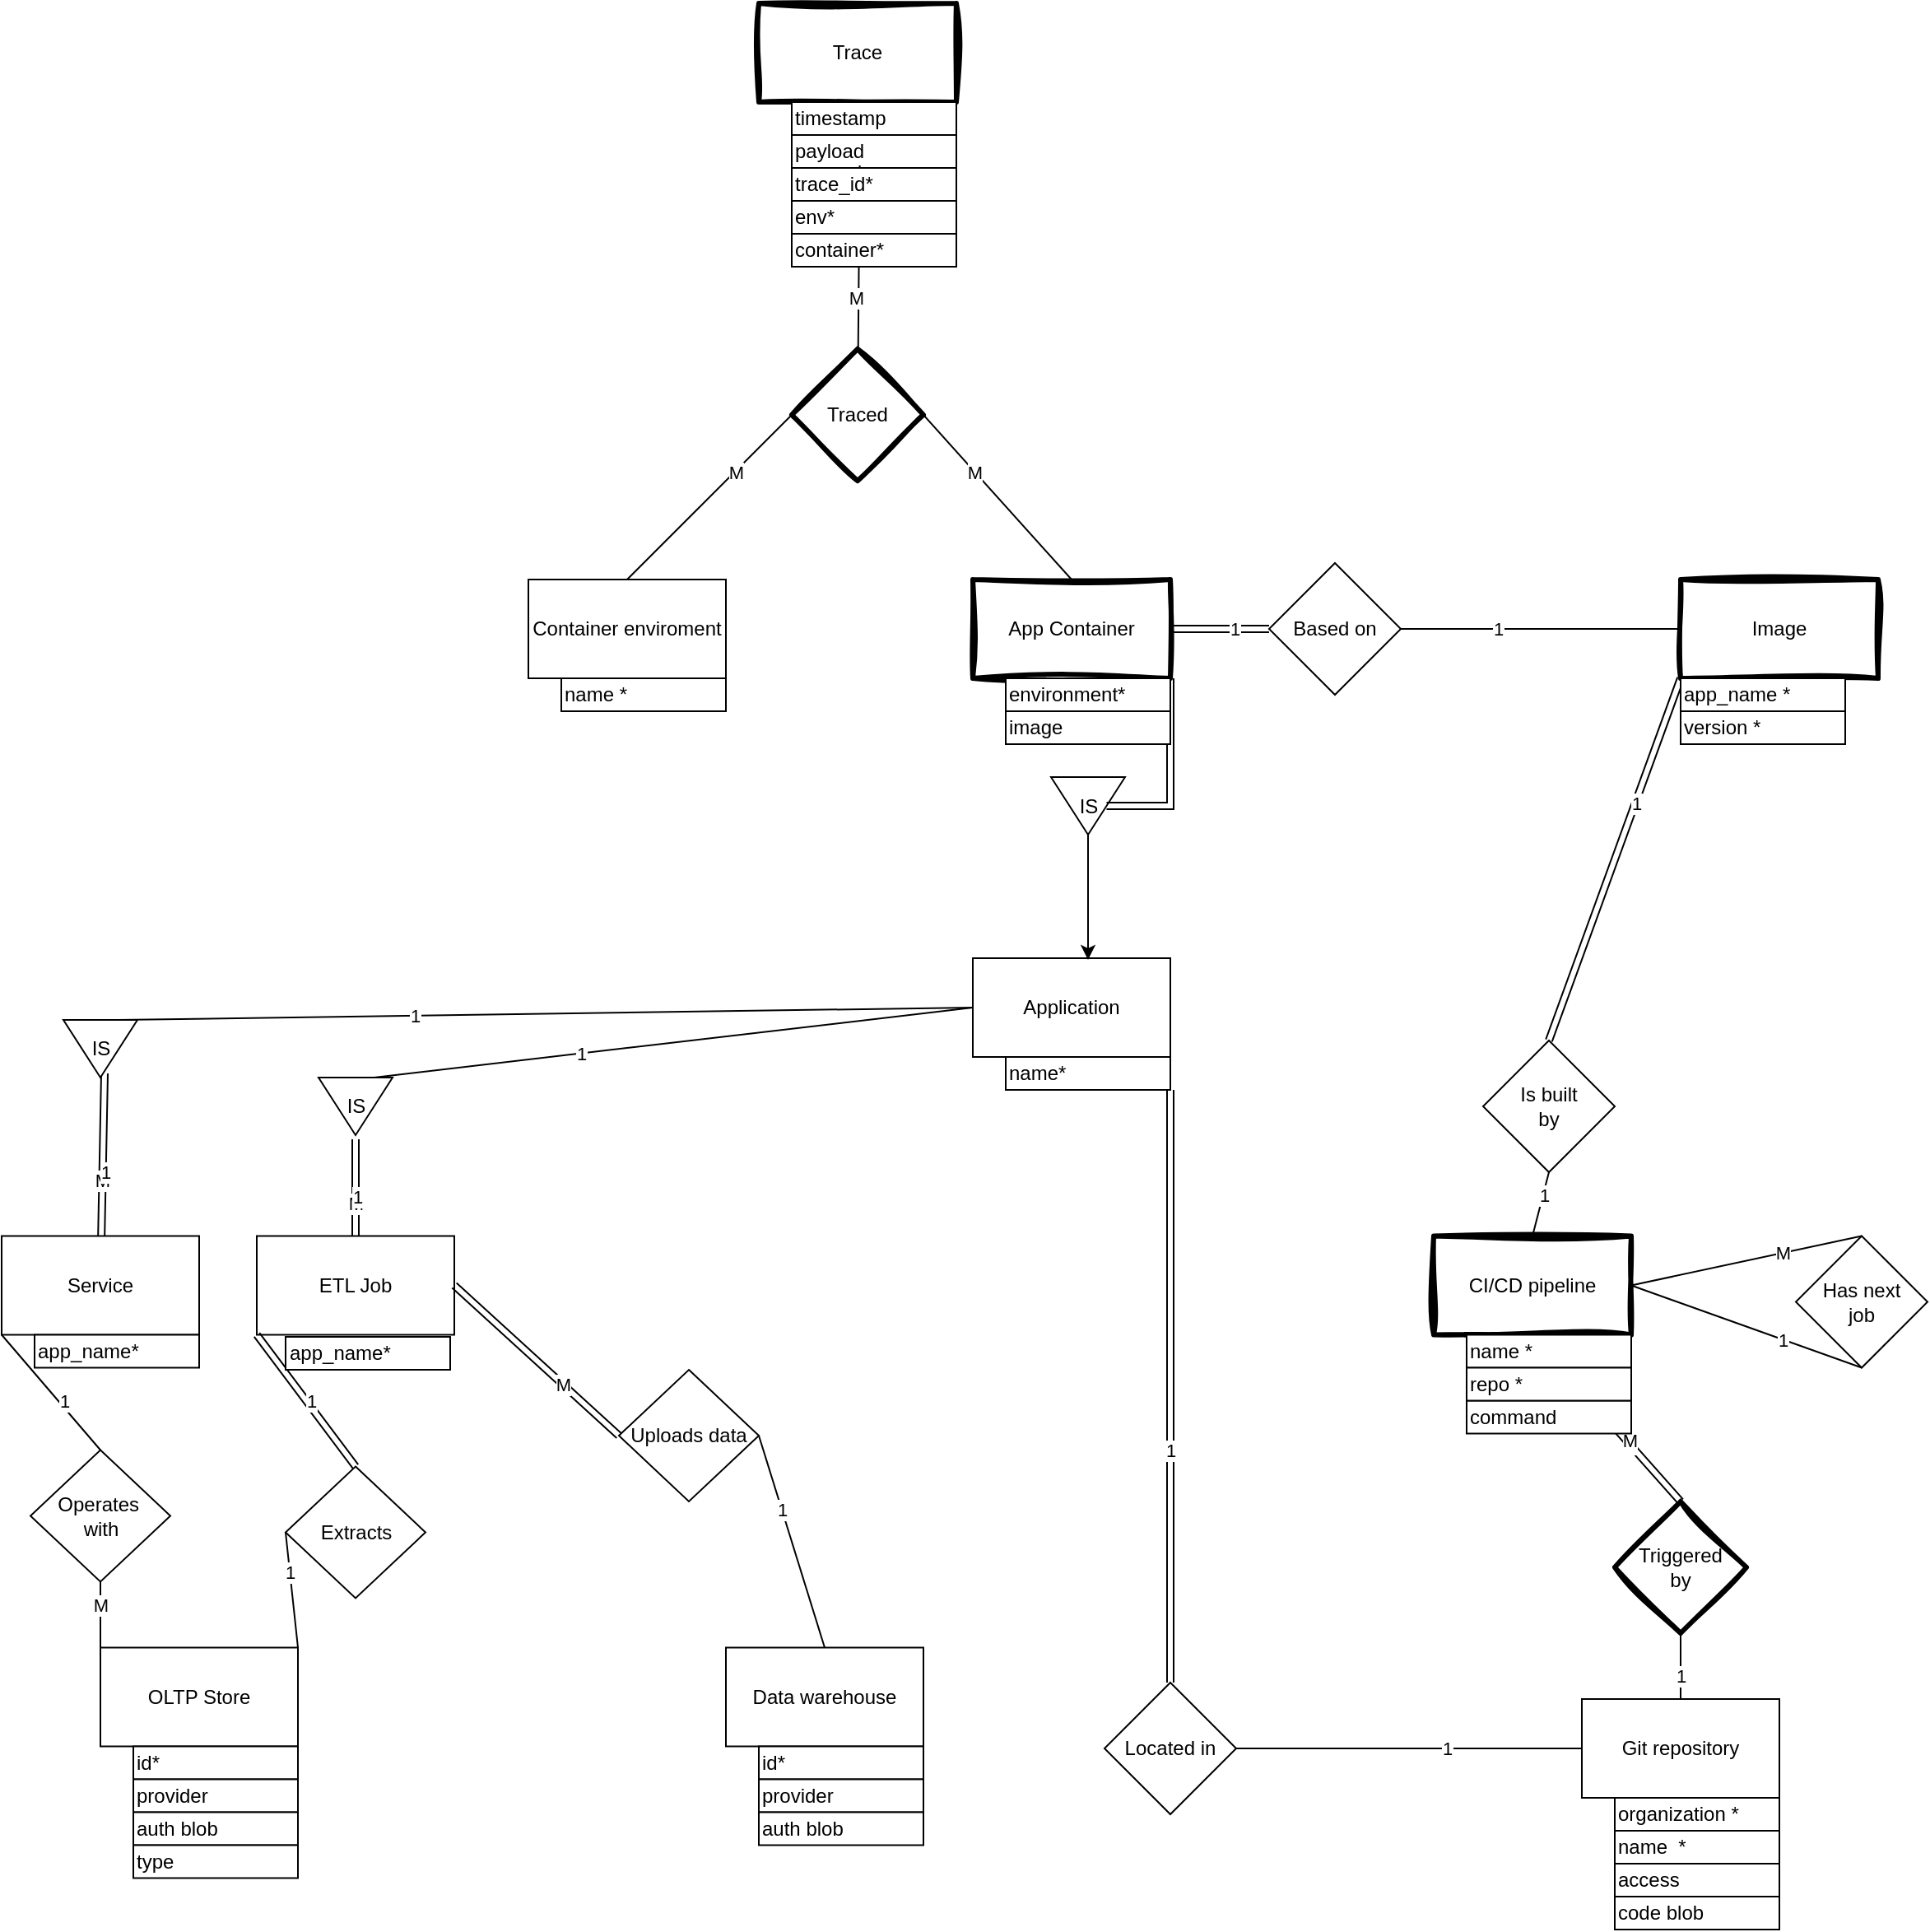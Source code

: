 <mxfile version="22.0.4" type="device">
  <diagram name="Page-1" id="oR78LcA6apzyaXkC0zgB">
    <mxGraphModel dx="2026" dy="2529" grid="1" gridSize="10" guides="1" tooltips="1" connect="1" arrows="1" fold="1" page="1" pageScale="1" pageWidth="850" pageHeight="1100" math="0" shadow="0">
      <root>
        <mxCell id="0" />
        <mxCell id="1" parent="0" />
        <mxCell id="Zjhu46lZlZ1TYFW_hqHB-9" value="Image" style="rounded=0;whiteSpace=wrap;html=1;sketch=1;curveFitting=1;jiggle=2;strokeWidth=3;" parent="1" vertex="1">
          <mxGeometry x="1050" y="300" width="120" height="60" as="geometry" />
        </mxCell>
        <mxCell id="Zjhu46lZlZ1TYFW_hqHB-10" value="Container enviroment" style="rounded=0;whiteSpace=wrap;html=1;" parent="1" vertex="1">
          <mxGeometry x="350" y="300" width="120" height="60" as="geometry" />
        </mxCell>
        <mxCell id="Zjhu46lZlZ1TYFW_hqHB-16" value="Located in" style="rhombus;whiteSpace=wrap;html=1;" parent="1" vertex="1">
          <mxGeometry x="700" y="970" width="80" height="80" as="geometry" />
        </mxCell>
        <mxCell id="Zjhu46lZlZ1TYFW_hqHB-65" value="" style="endArrow=none;html=1;rounded=0;exitX=0.5;exitY=0;exitDx=0;exitDy=0;shape=link;entryX=0;entryY=1;entryDx=0;entryDy=0;" parent="1" source="QWWgwm_in2HaH2h3KdBQ-63" target="Zjhu46lZlZ1TYFW_hqHB-9" edge="1">
          <mxGeometry width="50" height="50" relative="1" as="geometry">
            <mxPoint x="840" y="450" as="sourcePoint" />
            <mxPoint x="1170" y="360" as="targetPoint" />
          </mxGeometry>
        </mxCell>
        <mxCell id="Zjhu46lZlZ1TYFW_hqHB-66" value="1" style="edgeLabel;html=1;align=center;verticalAlign=middle;resizable=0;points=[];" parent="Zjhu46lZlZ1TYFW_hqHB-65" vertex="1" connectable="0">
          <mxGeometry x="0.308" relative="1" as="geometry">
            <mxPoint as="offset" />
          </mxGeometry>
        </mxCell>
        <mxCell id="Zjhu46lZlZ1TYFW_hqHB-68" value="App Container" style="rounded=0;whiteSpace=wrap;html=1;sketch=1;curveFitting=1;jiggle=2;strokeWidth=3;" parent="1" vertex="1">
          <mxGeometry x="620" y="300" width="120" height="60" as="geometry" />
        </mxCell>
        <mxCell id="Zjhu46lZlZ1TYFW_hqHB-71" value="Based on" style="rhombus;whiteSpace=wrap;html=1;" parent="1" vertex="1">
          <mxGeometry x="800" y="290" width="80" height="80" as="geometry" />
        </mxCell>
        <mxCell id="Zjhu46lZlZ1TYFW_hqHB-73" value="" style="endArrow=none;html=1;rounded=0;exitX=1;exitY=0.5;exitDx=0;exitDy=0;entryX=0;entryY=0.5;entryDx=0;entryDy=0;shape=link;" parent="1" source="Zjhu46lZlZ1TYFW_hqHB-68" target="Zjhu46lZlZ1TYFW_hqHB-71" edge="1">
          <mxGeometry width="50" height="50" relative="1" as="geometry">
            <mxPoint x="760" y="560" as="sourcePoint" />
            <mxPoint x="900" y="510" as="targetPoint" />
          </mxGeometry>
        </mxCell>
        <mxCell id="Zjhu46lZlZ1TYFW_hqHB-74" value="1" style="edgeLabel;html=1;align=center;verticalAlign=middle;resizable=0;points=[];" parent="Zjhu46lZlZ1TYFW_hqHB-73" vertex="1" connectable="0">
          <mxGeometry x="0.308" relative="1" as="geometry">
            <mxPoint as="offset" />
          </mxGeometry>
        </mxCell>
        <mxCell id="Zjhu46lZlZ1TYFW_hqHB-75" value="" style="endArrow=none;html=1;rounded=0;entryX=1;entryY=0.5;entryDx=0;entryDy=0;exitX=0;exitY=0.5;exitDx=0;exitDy=0;" parent="1" source="Zjhu46lZlZ1TYFW_hqHB-9" target="Zjhu46lZlZ1TYFW_hqHB-71" edge="1">
          <mxGeometry width="50" height="50" relative="1" as="geometry">
            <mxPoint x="890" y="310" as="sourcePoint" />
            <mxPoint x="850" y="240" as="targetPoint" />
          </mxGeometry>
        </mxCell>
        <mxCell id="Zjhu46lZlZ1TYFW_hqHB-76" value="1" style="edgeLabel;html=1;align=center;verticalAlign=middle;resizable=0;points=[];" parent="Zjhu46lZlZ1TYFW_hqHB-75" vertex="1" connectable="0">
          <mxGeometry x="0.308" relative="1" as="geometry">
            <mxPoint as="offset" />
          </mxGeometry>
        </mxCell>
        <mxCell id="Zjhu46lZlZ1TYFW_hqHB-135" value="name *" style="rounded=0;whiteSpace=wrap;html=1;align=left;" parent="1" vertex="1">
          <mxGeometry x="370" y="360" width="100" height="20" as="geometry" />
        </mxCell>
        <mxCell id="Zjhu46lZlZ1TYFW_hqHB-136" value="app_name *" style="rounded=0;whiteSpace=wrap;html=1;align=left;" parent="1" vertex="1">
          <mxGeometry x="1050" y="360" width="100" height="20" as="geometry" />
        </mxCell>
        <mxCell id="Zjhu46lZlZ1TYFW_hqHB-142" value="version *" style="rounded=0;whiteSpace=wrap;html=1;align=left;" parent="1" vertex="1">
          <mxGeometry x="1050" y="380" width="100" height="20" as="geometry" />
        </mxCell>
        <mxCell id="QWWgwm_in2HaH2h3KdBQ-46" value="Git repository" style="rounded=0;whiteSpace=wrap;html=1;" parent="1" vertex="1">
          <mxGeometry x="990" y="980" width="120" height="60" as="geometry" />
        </mxCell>
        <mxCell id="QWWgwm_in2HaH2h3KdBQ-47" value="CI/CD pipeline" style="rounded=0;whiteSpace=wrap;html=1;strokeWidth=3;sketch=1;curveFitting=1;jiggle=2;" parent="1" vertex="1">
          <mxGeometry x="900" y="698.75" width="120" height="60" as="geometry" />
        </mxCell>
        <mxCell id="QWWgwm_in2HaH2h3KdBQ-48" value="" style="endArrow=none;html=1;rounded=0;exitX=0;exitY=0.5;exitDx=0;exitDy=0;entryX=1;entryY=0.5;entryDx=0;entryDy=0;" parent="1" source="QWWgwm_in2HaH2h3KdBQ-46" target="Zjhu46lZlZ1TYFW_hqHB-16" edge="1">
          <mxGeometry width="50" height="50" relative="1" as="geometry">
            <mxPoint x="1320" y="920" as="sourcePoint" />
            <mxPoint x="1230" y="1000" as="targetPoint" />
          </mxGeometry>
        </mxCell>
        <mxCell id="QWWgwm_in2HaH2h3KdBQ-49" value="1" style="edgeLabel;html=1;align=center;verticalAlign=middle;resizable=0;points=[];" parent="QWWgwm_in2HaH2h3KdBQ-48" vertex="1" connectable="0">
          <mxGeometry x="-0.214" relative="1" as="geometry">
            <mxPoint as="offset" />
          </mxGeometry>
        </mxCell>
        <mxCell id="QWWgwm_in2HaH2h3KdBQ-55" value="Triggered&lt;br&gt;by" style="rhombus;whiteSpace=wrap;html=1;strokeWidth=3;sketch=1;curveFitting=1;jiggle=2;" parent="1" vertex="1">
          <mxGeometry x="1010" y="860" width="80" height="80" as="geometry" />
        </mxCell>
        <mxCell id="QWWgwm_in2HaH2h3KdBQ-56" value="" style="endArrow=none;html=1;rounded=0;exitX=0.5;exitY=1;exitDx=0;exitDy=0;entryX=0.5;entryY=0;entryDx=0;entryDy=0;" parent="1" source="QWWgwm_in2HaH2h3KdBQ-55" target="QWWgwm_in2HaH2h3KdBQ-46" edge="1">
          <mxGeometry width="50" height="50" relative="1" as="geometry">
            <mxPoint x="1060" y="810" as="sourcePoint" />
            <mxPoint x="950" y="820" as="targetPoint" />
          </mxGeometry>
        </mxCell>
        <mxCell id="QWWgwm_in2HaH2h3KdBQ-57" value="1" style="edgeLabel;html=1;align=center;verticalAlign=middle;resizable=0;points=[];" parent="QWWgwm_in2HaH2h3KdBQ-56" vertex="1" connectable="0">
          <mxGeometry x="0.308" relative="1" as="geometry">
            <mxPoint as="offset" />
          </mxGeometry>
        </mxCell>
        <mxCell id="QWWgwm_in2HaH2h3KdBQ-58" value="" style="endArrow=none;html=1;rounded=0;exitX=0.5;exitY=1;exitDx=0;exitDy=0;entryX=0.5;entryY=0;entryDx=0;entryDy=0;shape=link;" parent="1" source="QWWgwm_in2HaH2h3KdBQ-47" target="QWWgwm_in2HaH2h3KdBQ-55" edge="1">
          <mxGeometry width="50" height="50" relative="1" as="geometry">
            <mxPoint x="1130" y="940" as="sourcePoint" />
            <mxPoint x="1110" y="850" as="targetPoint" />
          </mxGeometry>
        </mxCell>
        <mxCell id="QWWgwm_in2HaH2h3KdBQ-59" value="1" style="edgeLabel;html=1;align=center;verticalAlign=middle;resizable=0;points=[];" parent="QWWgwm_in2HaH2h3KdBQ-58" vertex="1" connectable="0">
          <mxGeometry x="0.308" relative="1" as="geometry">
            <mxPoint as="offset" />
          </mxGeometry>
        </mxCell>
        <mxCell id="QWWgwm_in2HaH2h3KdBQ-60" value="M" style="edgeLabel;html=1;align=center;verticalAlign=middle;resizable=0;points=[];" parent="QWWgwm_in2HaH2h3KdBQ-58" vertex="1" connectable="0">
          <mxGeometry x="0.288" y="1" relative="1" as="geometry">
            <mxPoint as="offset" />
          </mxGeometry>
        </mxCell>
        <mxCell id="QWWgwm_in2HaH2h3KdBQ-63" value="Is built&lt;br&gt;by" style="rhombus;whiteSpace=wrap;html=1;" parent="1" vertex="1">
          <mxGeometry x="930" y="580" width="80" height="80" as="geometry" />
        </mxCell>
        <mxCell id="QWWgwm_in2HaH2h3KdBQ-64" value="" style="endArrow=none;html=1;rounded=0;exitX=0.5;exitY=0;exitDx=0;exitDy=0;entryX=0.5;entryY=1;entryDx=0;entryDy=0;" parent="1" source="QWWgwm_in2HaH2h3KdBQ-47" target="QWWgwm_in2HaH2h3KdBQ-63" edge="1">
          <mxGeometry width="50" height="50" relative="1" as="geometry">
            <mxPoint x="1060" y="750" as="sourcePoint" />
            <mxPoint x="950" y="740" as="targetPoint" />
          </mxGeometry>
        </mxCell>
        <mxCell id="QWWgwm_in2HaH2h3KdBQ-65" value="1" style="edgeLabel;html=1;align=center;verticalAlign=middle;resizable=0;points=[];" parent="QWWgwm_in2HaH2h3KdBQ-64" vertex="1" connectable="0">
          <mxGeometry x="0.308" relative="1" as="geometry">
            <mxPoint as="offset" />
          </mxGeometry>
        </mxCell>
        <mxCell id="QWWgwm_in2HaH2h3KdBQ-66" value="name *" style="rounded=0;whiteSpace=wrap;html=1;align=left;" parent="1" vertex="1">
          <mxGeometry x="920" y="758.75" width="100" height="20" as="geometry" />
        </mxCell>
        <mxCell id="QWWgwm_in2HaH2h3KdBQ-67" value="command" style="rounded=0;whiteSpace=wrap;html=1;align=left;" parent="1" vertex="1">
          <mxGeometry x="920" y="798.75" width="100" height="20" as="geometry" />
        </mxCell>
        <mxCell id="QWWgwm_in2HaH2h3KdBQ-68" value="repo *" style="rounded=0;whiteSpace=wrap;html=1;align=left;" parent="1" vertex="1">
          <mxGeometry x="920" y="778.75" width="100" height="20" as="geometry" />
        </mxCell>
        <mxCell id="QWWgwm_in2HaH2h3KdBQ-69" value="organization *" style="rounded=0;whiteSpace=wrap;html=1;align=left;" parent="1" vertex="1">
          <mxGeometry x="1010" y="1040" width="100" height="20" as="geometry" />
        </mxCell>
        <mxCell id="QWWgwm_in2HaH2h3KdBQ-70" value="name&amp;nbsp; *" style="rounded=0;whiteSpace=wrap;html=1;align=left;" parent="1" vertex="1">
          <mxGeometry x="1010" y="1060" width="100" height="20" as="geometry" />
        </mxCell>
        <mxCell id="QWWgwm_in2HaH2h3KdBQ-71" value="access" style="rounded=0;whiteSpace=wrap;html=1;align=left;" parent="1" vertex="1">
          <mxGeometry x="1010" y="1080" width="100" height="20" as="geometry" />
        </mxCell>
        <mxCell id="QWWgwm_in2HaH2h3KdBQ-73" value="Data warehouse" style="rounded=0;whiteSpace=wrap;html=1;" parent="1" vertex="1">
          <mxGeometry x="470" y="948.75" width="120" height="60" as="geometry" />
        </mxCell>
        <mxCell id="QWWgwm_in2HaH2h3KdBQ-75" value="Service" style="rounded=0;whiteSpace=wrap;html=1;strokeWidth=1;" parent="1" vertex="1">
          <mxGeometry x="30" y="698.75" width="120" height="60" as="geometry" />
        </mxCell>
        <mxCell id="QWWgwm_in2HaH2h3KdBQ-76" value="ETL Job" style="rounded=0;whiteSpace=wrap;html=1;strokeWidth=1;" parent="1" vertex="1">
          <mxGeometry x="185" y="698.75" width="120" height="60" as="geometry" />
        </mxCell>
        <mxCell id="QWWgwm_in2HaH2h3KdBQ-79" value="Application" style="rounded=0;whiteSpace=wrap;html=1;" parent="1" vertex="1">
          <mxGeometry x="620" y="530" width="120" height="60" as="geometry" />
        </mxCell>
        <mxCell id="QWWgwm_in2HaH2h3KdBQ-82" value="Uploads data" style="rhombus;whiteSpace=wrap;html=1;" parent="1" vertex="1">
          <mxGeometry x="405" y="780" width="85" height="80" as="geometry" />
        </mxCell>
        <mxCell id="QWWgwm_in2HaH2h3KdBQ-83" value="" style="endArrow=none;html=1;rounded=0;exitX=0.5;exitY=0;exitDx=0;exitDy=0;entryX=1;entryY=0.5;entryDx=0;entryDy=0;" parent="1" source="QWWgwm_in2HaH2h3KdBQ-73" target="QWWgwm_in2HaH2h3KdBQ-82" edge="1">
          <mxGeometry width="50" height="50" relative="1" as="geometry">
            <mxPoint x="960" y="948.75" as="sourcePoint" />
            <mxPoint x="1020" y="1028.75" as="targetPoint" />
          </mxGeometry>
        </mxCell>
        <mxCell id="QWWgwm_in2HaH2h3KdBQ-84" value="1" style="edgeLabel;html=1;align=center;verticalAlign=middle;resizable=0;points=[];" parent="QWWgwm_in2HaH2h3KdBQ-83" vertex="1" connectable="0">
          <mxGeometry x="0.308" relative="1" as="geometry">
            <mxPoint as="offset" />
          </mxGeometry>
        </mxCell>
        <mxCell id="QWWgwm_in2HaH2h3KdBQ-85" value="" style="endArrow=none;html=1;rounded=0;exitX=1;exitY=0.5;exitDx=0;exitDy=0;entryX=0;entryY=0.5;entryDx=0;entryDy=0;shape=link;" parent="1" source="QWWgwm_in2HaH2h3KdBQ-76" target="QWWgwm_in2HaH2h3KdBQ-82" edge="1">
          <mxGeometry width="50" height="50" relative="1" as="geometry">
            <mxPoint x="645" y="668.75" as="sourcePoint" />
            <mxPoint x="646" y="698.75" as="targetPoint" />
          </mxGeometry>
        </mxCell>
        <mxCell id="QWWgwm_in2HaH2h3KdBQ-86" value="M" style="edgeLabel;html=1;align=center;verticalAlign=middle;resizable=0;points=[];" parent="QWWgwm_in2HaH2h3KdBQ-85" vertex="1" connectable="0">
          <mxGeometry x="0.308" relative="1" as="geometry">
            <mxPoint as="offset" />
          </mxGeometry>
        </mxCell>
        <mxCell id="QWWgwm_in2HaH2h3KdBQ-87" value="OLTP Store" style="rounded=0;whiteSpace=wrap;html=1;" parent="1" vertex="1">
          <mxGeometry x="90" y="948.75" width="120" height="60" as="geometry" />
        </mxCell>
        <mxCell id="QWWgwm_in2HaH2h3KdBQ-88" value="Extracts" style="rhombus;whiteSpace=wrap;html=1;" parent="1" vertex="1">
          <mxGeometry x="202.5" y="838.75" width="85" height="80" as="geometry" />
        </mxCell>
        <mxCell id="QWWgwm_in2HaH2h3KdBQ-91" value="" style="endArrow=none;html=1;rounded=0;exitX=1;exitY=0;exitDx=0;exitDy=0;entryX=0;entryY=0.5;entryDx=0;entryDy=0;" parent="1" source="QWWgwm_in2HaH2h3KdBQ-87" target="QWWgwm_in2HaH2h3KdBQ-88" edge="1">
          <mxGeometry width="50" height="50" relative="1" as="geometry">
            <mxPoint x="900" y="788.75" as="sourcePoint" />
            <mxPoint x="900" y="718.75" as="targetPoint" />
          </mxGeometry>
        </mxCell>
        <mxCell id="QWWgwm_in2HaH2h3KdBQ-92" value="1" style="edgeLabel;html=1;align=center;verticalAlign=middle;resizable=0;points=[];" parent="QWWgwm_in2HaH2h3KdBQ-91" vertex="1" connectable="0">
          <mxGeometry x="0.308" relative="1" as="geometry">
            <mxPoint as="offset" />
          </mxGeometry>
        </mxCell>
        <mxCell id="QWWgwm_in2HaH2h3KdBQ-93" value="" style="endArrow=none;html=1;rounded=0;exitX=0;exitY=0;exitDx=0;exitDy=0;entryX=0.5;entryY=1;entryDx=0;entryDy=0;" parent="1" source="QWWgwm_in2HaH2h3KdBQ-87" target="QWWgwm_in2HaH2h3KdBQ-95" edge="1">
          <mxGeometry width="50" height="50" relative="1" as="geometry">
            <mxPoint x="420" y="858.75" as="sourcePoint" />
            <mxPoint x="440" y="918.75" as="targetPoint" />
          </mxGeometry>
        </mxCell>
        <mxCell id="QWWgwm_in2HaH2h3KdBQ-94" value="M" style="edgeLabel;html=1;align=center;verticalAlign=middle;resizable=0;points=[];" parent="QWWgwm_in2HaH2h3KdBQ-93" vertex="1" connectable="0">
          <mxGeometry x="0.308" relative="1" as="geometry">
            <mxPoint as="offset" />
          </mxGeometry>
        </mxCell>
        <mxCell id="QWWgwm_in2HaH2h3KdBQ-95" value="Operates&amp;nbsp;&lt;br&gt;with" style="rhombus;whiteSpace=wrap;html=1;" parent="1" vertex="1">
          <mxGeometry x="47.5" y="828.75" width="85" height="80" as="geometry" />
        </mxCell>
        <mxCell id="QWWgwm_in2HaH2h3KdBQ-96" value="" style="endArrow=none;html=1;rounded=0;exitX=0.5;exitY=0;exitDx=0;exitDy=0;entryX=0;entryY=1;entryDx=0;entryDy=0;" parent="1" source="QWWgwm_in2HaH2h3KdBQ-95" target="QWWgwm_in2HaH2h3KdBQ-75" edge="1">
          <mxGeometry width="50" height="50" relative="1" as="geometry">
            <mxPoint x="535" y="808.75" as="sourcePoint" />
            <mxPoint x="580" y="838.75" as="targetPoint" />
          </mxGeometry>
        </mxCell>
        <mxCell id="QWWgwm_in2HaH2h3KdBQ-97" value="1" style="edgeLabel;html=1;align=center;verticalAlign=middle;resizable=0;points=[];" parent="QWWgwm_in2HaH2h3KdBQ-96" vertex="1" connectable="0">
          <mxGeometry x="0.308" relative="1" as="geometry">
            <mxPoint x="17" y="16" as="offset" />
          </mxGeometry>
        </mxCell>
        <mxCell id="QWWgwm_in2HaH2h3KdBQ-101" value="id*" style="rounded=0;whiteSpace=wrap;html=1;align=left;" parent="1" vertex="1">
          <mxGeometry x="490" y="1008.75" width="100" height="20" as="geometry" />
        </mxCell>
        <mxCell id="QWWgwm_in2HaH2h3KdBQ-102" value="provider" style="rounded=0;whiteSpace=wrap;html=1;align=left;" parent="1" vertex="1">
          <mxGeometry x="490" y="1028.75" width="100" height="20" as="geometry" />
        </mxCell>
        <mxCell id="QWWgwm_in2HaH2h3KdBQ-103" value="auth blob" style="rounded=0;whiteSpace=wrap;html=1;align=left;" parent="1" vertex="1">
          <mxGeometry x="490" y="1048.75" width="100" height="20" as="geometry" />
        </mxCell>
        <mxCell id="QWWgwm_in2HaH2h3KdBQ-104" value="id*" style="rounded=0;whiteSpace=wrap;html=1;align=left;" parent="1" vertex="1">
          <mxGeometry x="110" y="1008.75" width="100" height="20" as="geometry" />
        </mxCell>
        <mxCell id="QWWgwm_in2HaH2h3KdBQ-105" value="provider" style="rounded=0;whiteSpace=wrap;html=1;align=left;" parent="1" vertex="1">
          <mxGeometry x="110" y="1028.75" width="100" height="20" as="geometry" />
        </mxCell>
        <mxCell id="QWWgwm_in2HaH2h3KdBQ-106" value="auth blob" style="rounded=0;whiteSpace=wrap;html=1;align=left;" parent="1" vertex="1">
          <mxGeometry x="110" y="1048.75" width="100" height="20" as="geometry" />
        </mxCell>
        <mxCell id="QWWgwm_in2HaH2h3KdBQ-118" style="edgeStyle=orthogonalEdgeStyle;rounded=0;orthogonalLoop=1;jettySize=auto;html=1;" parent="1" source="QWWgwm_in2HaH2h3KdBQ-119" edge="1">
          <mxGeometry relative="1" as="geometry">
            <mxPoint x="690" y="531" as="targetPoint" />
          </mxGeometry>
        </mxCell>
        <mxCell id="QWWgwm_in2HaH2h3KdBQ-119" value="IS" style="triangle;whiteSpace=wrap;html=1;direction=south;" parent="1" vertex="1">
          <mxGeometry x="667.5" y="420" width="45" height="35" as="geometry" />
        </mxCell>
        <mxCell id="QWWgwm_in2HaH2h3KdBQ-125" value="name*" style="rounded=0;whiteSpace=wrap;html=1;align=left;" parent="1" vertex="1">
          <mxGeometry x="640" y="590" width="100" height="20" as="geometry" />
        </mxCell>
        <mxCell id="QWWgwm_in2HaH2h3KdBQ-134" value="code blob" style="rounded=0;whiteSpace=wrap;html=1;align=left;" parent="1" vertex="1">
          <mxGeometry x="1010" y="1100" width="100" height="20" as="geometry" />
        </mxCell>
        <mxCell id="QWWgwm_in2HaH2h3KdBQ-138" value="" style="endArrow=none;html=1;rounded=0;exitX=0.5;exitY=0;exitDx=0;exitDy=0;entryX=1;entryY=1;entryDx=0;entryDy=0;shape=link;" parent="1" source="Zjhu46lZlZ1TYFW_hqHB-16" target="QWWgwm_in2HaH2h3KdBQ-125" edge="1">
          <mxGeometry width="50" height="50" relative="1" as="geometry">
            <mxPoint x="1180" y="1020" as="sourcePoint" />
            <mxPoint x="900" y="990" as="targetPoint" />
          </mxGeometry>
        </mxCell>
        <mxCell id="QWWgwm_in2HaH2h3KdBQ-139" value="1" style="edgeLabel;html=1;align=center;verticalAlign=middle;resizable=0;points=[];" parent="QWWgwm_in2HaH2h3KdBQ-138" vertex="1" connectable="0">
          <mxGeometry x="-0.214" relative="1" as="geometry">
            <mxPoint as="offset" />
          </mxGeometry>
        </mxCell>
        <mxCell id="QWWgwm_in2HaH2h3KdBQ-144" value="Has next&lt;br&gt;job" style="rhombus;whiteSpace=wrap;html=1;" parent="1" vertex="1">
          <mxGeometry x="1120" y="698.75" width="80" height="80" as="geometry" />
        </mxCell>
        <mxCell id="QWWgwm_in2HaH2h3KdBQ-145" value="" style="endArrow=none;html=1;rounded=0;exitX=1;exitY=0.5;exitDx=0;exitDy=0;entryX=0.5;entryY=0;entryDx=0;entryDy=0;" parent="1" source="QWWgwm_in2HaH2h3KdBQ-47" target="QWWgwm_in2HaH2h3KdBQ-144" edge="1">
          <mxGeometry width="50" height="50" relative="1" as="geometry">
            <mxPoint x="1470" y="721" as="sourcePoint" />
            <mxPoint x="1360" y="711" as="targetPoint" />
          </mxGeometry>
        </mxCell>
        <mxCell id="QWWgwm_in2HaH2h3KdBQ-146" value="M" style="edgeLabel;html=1;align=center;verticalAlign=middle;resizable=0;points=[];" parent="QWWgwm_in2HaH2h3KdBQ-145" vertex="1" connectable="0">
          <mxGeometry x="0.308" relative="1" as="geometry">
            <mxPoint as="offset" />
          </mxGeometry>
        </mxCell>
        <mxCell id="QWWgwm_in2HaH2h3KdBQ-147" value="" style="endArrow=none;html=1;rounded=0;entryX=0.5;entryY=1;entryDx=0;entryDy=0;exitX=1;exitY=0.5;exitDx=0;exitDy=0;" parent="1" source="QWWgwm_in2HaH2h3KdBQ-47" target="QWWgwm_in2HaH2h3KdBQ-144" edge="1">
          <mxGeometry width="50" height="50" relative="1" as="geometry">
            <mxPoint x="1470" y="781" as="sourcePoint" />
            <mxPoint x="1360" y="791" as="targetPoint" />
          </mxGeometry>
        </mxCell>
        <mxCell id="QWWgwm_in2HaH2h3KdBQ-148" value="1" style="edgeLabel;html=1;align=center;verticalAlign=middle;resizable=0;points=[];" parent="QWWgwm_in2HaH2h3KdBQ-147" vertex="1" connectable="0">
          <mxGeometry x="0.308" relative="1" as="geometry">
            <mxPoint as="offset" />
          </mxGeometry>
        </mxCell>
        <mxCell id="QWWgwm_in2HaH2h3KdBQ-151" style="edgeStyle=orthogonalEdgeStyle;rounded=0;orthogonalLoop=1;jettySize=auto;html=1;exitX=1;exitY=1;exitDx=0;exitDy=0;entryX=0.5;entryY=0;entryDx=0;entryDy=0;shape=link;" parent="1" source="Zjhu46lZlZ1TYFW_hqHB-68" target="QWWgwm_in2HaH2h3KdBQ-119" edge="1">
          <mxGeometry relative="1" as="geometry">
            <mxPoint x="700" y="541" as="targetPoint" />
            <mxPoint x="700" y="465" as="sourcePoint" />
            <Array as="points">
              <mxPoint x="740" y="438" />
            </Array>
          </mxGeometry>
        </mxCell>
        <mxCell id="QWWgwm_in2HaH2h3KdBQ-153" value="" style="endArrow=none;html=1;rounded=0;exitX=0.5;exitY=1;exitDx=0;exitDy=0;shape=link;" parent="1" target="QWWgwm_in2HaH2h3KdBQ-75" edge="1">
          <mxGeometry width="50" height="50" relative="1" as="geometry">
            <mxPoint x="92.5" y="600" as="sourcePoint" />
            <mxPoint x="415" y="830" as="targetPoint" />
          </mxGeometry>
        </mxCell>
        <mxCell id="QWWgwm_in2HaH2h3KdBQ-154" value="M" style="edgeLabel;html=1;align=center;verticalAlign=middle;resizable=0;points=[];" parent="QWWgwm_in2HaH2h3KdBQ-153" vertex="1" connectable="0">
          <mxGeometry x="0.308" relative="1" as="geometry">
            <mxPoint as="offset" />
          </mxGeometry>
        </mxCell>
        <mxCell id="QWWgwm_in2HaH2h3KdBQ-155" value="1" style="edgeLabel;html=1;align=center;verticalAlign=middle;resizable=0;points=[];" parent="QWWgwm_in2HaH2h3KdBQ-153" vertex="1" connectable="0">
          <mxGeometry x="0.23" y="1" relative="1" as="geometry">
            <mxPoint y="-1" as="offset" />
          </mxGeometry>
        </mxCell>
        <mxCell id="QWWgwm_in2HaH2h3KdBQ-157" value="" style="endArrow=none;html=1;rounded=0;exitX=0.5;exitY=1;exitDx=0;exitDy=0;shape=link;entryX=0.5;entryY=0;entryDx=0;entryDy=0;" parent="1" target="QWWgwm_in2HaH2h3KdBQ-76" edge="1">
          <mxGeometry width="50" height="50" relative="1" as="geometry">
            <mxPoint x="245" y="640" as="sourcePoint" />
            <mxPoint x="101" y="709" as="targetPoint" />
          </mxGeometry>
        </mxCell>
        <mxCell id="QWWgwm_in2HaH2h3KdBQ-158" value="M" style="edgeLabel;html=1;align=center;verticalAlign=middle;resizable=0;points=[];" parent="QWWgwm_in2HaH2h3KdBQ-157" vertex="1" connectable="0">
          <mxGeometry x="0.308" relative="1" as="geometry">
            <mxPoint as="offset" />
          </mxGeometry>
        </mxCell>
        <mxCell id="QWWgwm_in2HaH2h3KdBQ-159" value="1" style="edgeLabel;html=1;align=center;verticalAlign=middle;resizable=0;points=[];" parent="QWWgwm_in2HaH2h3KdBQ-157" vertex="1" connectable="0">
          <mxGeometry x="0.23" y="1" relative="1" as="geometry">
            <mxPoint y="-1" as="offset" />
          </mxGeometry>
        </mxCell>
        <mxCell id="QWWgwm_in2HaH2h3KdBQ-160" value="" style="endArrow=none;html=1;rounded=0;exitX=0;exitY=0.5;exitDx=0;exitDy=0;entryX=0;entryY=0.25;entryDx=0;entryDy=0;" parent="1" source="QWWgwm_in2HaH2h3KdBQ-79" target="aSPQ7g46xm5ZU6nTzV6T-2" edge="1">
          <mxGeometry width="50" height="50" relative="1" as="geometry">
            <mxPoint x="103" y="610" as="sourcePoint" />
            <mxPoint x="132.5" y="560" as="targetPoint" />
          </mxGeometry>
        </mxCell>
        <mxCell id="QWWgwm_in2HaH2h3KdBQ-161" value="1" style="edgeLabel;html=1;align=center;verticalAlign=middle;resizable=0;points=[];" parent="QWWgwm_in2HaH2h3KdBQ-160" vertex="1" connectable="0">
          <mxGeometry x="0.308" relative="1" as="geometry">
            <mxPoint as="offset" />
          </mxGeometry>
        </mxCell>
        <mxCell id="QWWgwm_in2HaH2h3KdBQ-165" value="" style="endArrow=none;html=1;rounded=0;exitX=0;exitY=0.5;exitDx=0;exitDy=0;entryX=0;entryY=0.25;entryDx=0;entryDy=0;" parent="1" source="QWWgwm_in2HaH2h3KdBQ-79" target="aSPQ7g46xm5ZU6nTzV6T-1" edge="1">
          <mxGeometry width="50" height="50" relative="1" as="geometry">
            <mxPoint x="630" y="570" as="sourcePoint" />
            <mxPoint x="285" y="600" as="targetPoint" />
          </mxGeometry>
        </mxCell>
        <mxCell id="QWWgwm_in2HaH2h3KdBQ-166" value="1" style="edgeLabel;html=1;align=center;verticalAlign=middle;resizable=0;points=[];" parent="QWWgwm_in2HaH2h3KdBQ-165" vertex="1" connectable="0">
          <mxGeometry x="0.308" relative="1" as="geometry">
            <mxPoint as="offset" />
          </mxGeometry>
        </mxCell>
        <mxCell id="QWWgwm_in2HaH2h3KdBQ-168" value="" style="endArrow=none;html=1;rounded=0;exitX=0.5;exitY=0;exitDx=0;exitDy=0;entryX=0;entryY=1;entryDx=0;entryDy=0;shape=link;" parent="1" source="QWWgwm_in2HaH2h3KdBQ-88" target="QWWgwm_in2HaH2h3KdBQ-76" edge="1">
          <mxGeometry width="50" height="50" relative="1" as="geometry">
            <mxPoint x="245" y="839" as="sourcePoint" />
            <mxPoint x="245" y="759" as="targetPoint" />
          </mxGeometry>
        </mxCell>
        <mxCell id="aSPQ7g46xm5ZU6nTzV6T-6" value="1" style="edgeLabel;html=1;align=center;verticalAlign=middle;resizable=0;points=[];" vertex="1" connectable="0" parent="QWWgwm_in2HaH2h3KdBQ-168">
          <mxGeometry x="-0.041" y="-2" relative="1" as="geometry">
            <mxPoint as="offset" />
          </mxGeometry>
        </mxCell>
        <mxCell id="QWWgwm_in2HaH2h3KdBQ-167" value="app_name*" style="rounded=0;whiteSpace=wrap;html=1;align=left;" parent="1" vertex="1">
          <mxGeometry x="202.5" y="760" width="100" height="20" as="geometry" />
        </mxCell>
        <mxCell id="QWWgwm_in2HaH2h3KdBQ-170" value="app_name*" style="rounded=0;whiteSpace=wrap;html=1;align=left;" parent="1" vertex="1">
          <mxGeometry x="50" y="758.75" width="100" height="20" as="geometry" />
        </mxCell>
        <mxCell id="QWWgwm_in2HaH2h3KdBQ-190" value="environment*" style="rounded=0;whiteSpace=wrap;html=1;align=left;" parent="1" vertex="1">
          <mxGeometry x="640" y="360" width="100" height="20" as="geometry" />
        </mxCell>
        <mxCell id="QWWgwm_in2HaH2h3KdBQ-191" value="image" style="rounded=0;whiteSpace=wrap;html=1;align=left;" parent="1" vertex="1">
          <mxGeometry x="640" y="380" width="100" height="20" as="geometry" />
        </mxCell>
        <mxCell id="QWWgwm_in2HaH2h3KdBQ-193" value="Trace" style="rounded=0;whiteSpace=wrap;html=1;strokeWidth=3;shadow=0;sketch=1;curveFitting=1;jiggle=2;" parent="1" vertex="1">
          <mxGeometry x="490" y="-50" width="120" height="60" as="geometry" />
        </mxCell>
        <mxCell id="QWWgwm_in2HaH2h3KdBQ-194" value="payload" style="rounded=0;whiteSpace=wrap;html=1;align=left;" parent="1" vertex="1">
          <mxGeometry x="510" y="30" width="100" height="20" as="geometry" />
        </mxCell>
        <mxCell id="QWWgwm_in2HaH2h3KdBQ-195" value="timestamp" style="rounded=0;whiteSpace=wrap;html=1;align=left;" parent="1" vertex="1">
          <mxGeometry x="510" y="10" width="100" height="20" as="geometry" />
        </mxCell>
        <mxCell id="QWWgwm_in2HaH2h3KdBQ-196" value="Traced" style="rhombus;whiteSpace=wrap;html=1;sketch=1;curveFitting=1;jiggle=2;strokeWidth=3;" parent="1" vertex="1">
          <mxGeometry x="510" y="160" width="80" height="80" as="geometry" />
        </mxCell>
        <mxCell id="QWWgwm_in2HaH2h3KdBQ-197" value="" style="endArrow=none;html=1;rounded=0;exitX=0.5;exitY=0;exitDx=0;exitDy=0;entryX=1;entryY=0.5;entryDx=0;entryDy=0;" parent="1" source="Zjhu46lZlZ1TYFW_hqHB-68" target="QWWgwm_in2HaH2h3KdBQ-196" edge="1">
          <mxGeometry width="50" height="50" relative="1" as="geometry">
            <mxPoint x="750" y="310" as="sourcePoint" />
            <mxPoint x="810" y="190" as="targetPoint" />
          </mxGeometry>
        </mxCell>
        <mxCell id="QWWgwm_in2HaH2h3KdBQ-198" value="M" style="edgeLabel;html=1;align=center;verticalAlign=middle;resizable=0;points=[];" parent="QWWgwm_in2HaH2h3KdBQ-197" vertex="1" connectable="0">
          <mxGeometry x="0.308" relative="1" as="geometry">
            <mxPoint as="offset" />
          </mxGeometry>
        </mxCell>
        <mxCell id="QWWgwm_in2HaH2h3KdBQ-199" value="" style="endArrow=none;html=1;rounded=0;exitX=0.5;exitY=0;exitDx=0;exitDy=0;entryX=0;entryY=0.5;entryDx=0;entryDy=0;" parent="1" source="Zjhu46lZlZ1TYFW_hqHB-10" target="QWWgwm_in2HaH2h3KdBQ-196" edge="1">
          <mxGeometry width="50" height="50" relative="1" as="geometry">
            <mxPoint x="690" y="310" as="sourcePoint" />
            <mxPoint x="580" y="230" as="targetPoint" />
          </mxGeometry>
        </mxCell>
        <mxCell id="QWWgwm_in2HaH2h3KdBQ-200" value="M" style="edgeLabel;html=1;align=center;verticalAlign=middle;resizable=0;points=[];" parent="QWWgwm_in2HaH2h3KdBQ-199" vertex="1" connectable="0">
          <mxGeometry x="0.308" relative="1" as="geometry">
            <mxPoint as="offset" />
          </mxGeometry>
        </mxCell>
        <mxCell id="QWWgwm_in2HaH2h3KdBQ-201" value="" style="endArrow=none;html=1;rounded=0;entryX=0.413;entryY=0.924;entryDx=0;entryDy=0;entryPerimeter=0;" parent="1" source="QWWgwm_in2HaH2h3KdBQ-196" target="QWWgwm_in2HaH2h3KdBQ-194" edge="1">
          <mxGeometry width="50" height="50" relative="1" as="geometry">
            <mxPoint x="700" y="320" as="sourcePoint" />
            <mxPoint x="590" y="240" as="targetPoint" />
          </mxGeometry>
        </mxCell>
        <mxCell id="QWWgwm_in2HaH2h3KdBQ-202" value="M" style="edgeLabel;html=1;align=center;verticalAlign=middle;resizable=0;points=[];" parent="QWWgwm_in2HaH2h3KdBQ-201" vertex="1" connectable="0">
          <mxGeometry x="0.308" relative="1" as="geometry">
            <mxPoint as="offset" />
          </mxGeometry>
        </mxCell>
        <mxCell id="nkliUi534KyMAxsKf_wK-4" value="M" style="edgeLabel;html=1;align=center;verticalAlign=middle;resizable=0;points=[];" parent="QWWgwm_in2HaH2h3KdBQ-201" vertex="1" connectable="0">
          <mxGeometry x="-0.434" y="2" relative="1" as="geometry">
            <mxPoint as="offset" />
          </mxGeometry>
        </mxCell>
        <mxCell id="nkliUi534KyMAxsKf_wK-1" value="trace_id*" style="rounded=0;whiteSpace=wrap;html=1;align=left;" parent="1" vertex="1">
          <mxGeometry x="510" y="50" width="100" height="20" as="geometry" />
        </mxCell>
        <mxCell id="nkliUi534KyMAxsKf_wK-2" value="env*" style="rounded=0;whiteSpace=wrap;html=1;align=left;" parent="1" vertex="1">
          <mxGeometry x="510" y="70" width="100" height="20" as="geometry" />
        </mxCell>
        <mxCell id="nkliUi534KyMAxsKf_wK-5" value="container*" style="rounded=0;whiteSpace=wrap;html=1;align=left;" parent="1" vertex="1">
          <mxGeometry x="510" y="90" width="100" height="20" as="geometry" />
        </mxCell>
        <mxCell id="aSPQ7g46xm5ZU6nTzV6T-1" value="IS" style="triangle;whiteSpace=wrap;html=1;direction=south;" vertex="1" parent="1">
          <mxGeometry x="222.5" y="602.5" width="45" height="35" as="geometry" />
        </mxCell>
        <mxCell id="aSPQ7g46xm5ZU6nTzV6T-2" value="IS" style="triangle;whiteSpace=wrap;html=1;direction=south;" vertex="1" parent="1">
          <mxGeometry x="67.5" y="567.5" width="45" height="35" as="geometry" />
        </mxCell>
        <mxCell id="aSPQ7g46xm5ZU6nTzV6T-4" value="type" style="rounded=0;whiteSpace=wrap;html=1;align=left;" vertex="1" parent="1">
          <mxGeometry x="110" y="1068.75" width="100" height="20" as="geometry" />
        </mxCell>
      </root>
    </mxGraphModel>
  </diagram>
</mxfile>
